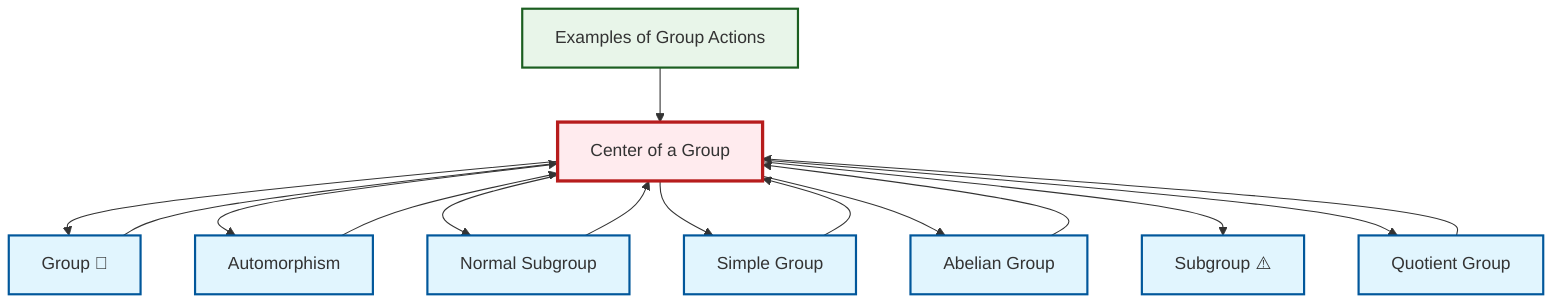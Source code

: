 graph TD
    classDef definition fill:#e1f5fe,stroke:#01579b,stroke-width:2px
    classDef theorem fill:#f3e5f5,stroke:#4a148c,stroke-width:2px
    classDef axiom fill:#fff3e0,stroke:#e65100,stroke-width:2px
    classDef example fill:#e8f5e9,stroke:#1b5e20,stroke-width:2px
    classDef current fill:#ffebee,stroke:#b71c1c,stroke-width:3px
    def-center-of-group["Center of a Group"]:::definition
    def-group["Group 📝"]:::definition
    def-quotient-group["Quotient Group"]:::definition
    def-simple-group["Simple Group"]:::definition
    def-abelian-group["Abelian Group"]:::definition
    def-automorphism["Automorphism"]:::definition
    ex-group-action-examples["Examples of Group Actions"]:::example
    def-subgroup["Subgroup ⚠️"]:::definition
    def-normal-subgroup["Normal Subgroup"]:::definition
    def-center-of-group --> def-group
    def-simple-group --> def-center-of-group
    def-abelian-group --> def-center-of-group
    def-normal-subgroup --> def-center-of-group
    def-quotient-group --> def-center-of-group
    def-group --> def-center-of-group
    def-center-of-group --> def-automorphism
    def-center-of-group --> def-normal-subgroup
    def-center-of-group --> def-simple-group
    ex-group-action-examples --> def-center-of-group
    def-automorphism --> def-center-of-group
    def-center-of-group --> def-abelian-group
    def-center-of-group --> def-subgroup
    def-center-of-group --> def-quotient-group
    class def-center-of-group current
